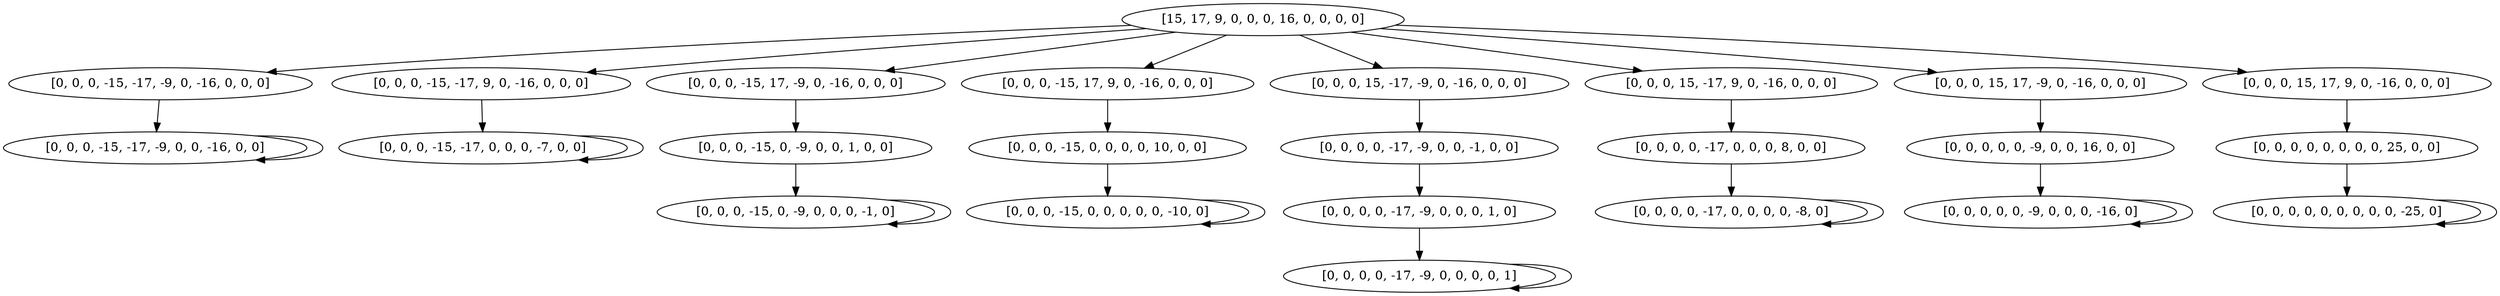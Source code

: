 digraph tree {
    "[15, 17, 9, 0, 0, 0, 16, 0, 0, 0, 0]";
    "[0, 0, 0, -15, -17, -9, 0, -16, 0, 0, 0]";
    "[0, 0, 0, -15, -17, -9, 0, 0, -16, 0, 0]";
    "[0, 0, 0, -15, -17, -9, 0, 0, -16, 0, 0]";
    "[0, 0, 0, -15, -17, 9, 0, -16, 0, 0, 0]";
    "[0, 0, 0, -15, -17, 0, 0, 0, -7, 0, 0]";
    "[0, 0, 0, -15, -17, 0, 0, 0, -7, 0, 0]";
    "[0, 0, 0, -15, 17, -9, 0, -16, 0, 0, 0]";
    "[0, 0, 0, -15, 0, -9, 0, 0, 1, 0, 0]";
    "[0, 0, 0, -15, 0, -9, 0, 0, 0, -1, 0]";
    "[0, 0, 0, -15, 0, -9, 0, 0, 0, -1, 0]";
    "[0, 0, 0, -15, 17, 9, 0, -16, 0, 0, 0]";
    "[0, 0, 0, -15, 0, 0, 0, 0, 10, 0, 0]";
    "[0, 0, 0, -15, 0, 0, 0, 0, 0, -10, 0]";
    "[0, 0, 0, -15, 0, 0, 0, 0, 0, -10, 0]";
    "[0, 0, 0, 15, -17, -9, 0, -16, 0, 0, 0]";
    "[0, 0, 0, 0, -17, -9, 0, 0, -1, 0, 0]";
    "[0, 0, 0, 0, -17, -9, 0, 0, 0, 1, 0]";
    "[0, 0, 0, 0, -17, -9, 0, 0, 0, 0, 1]";
    "[0, 0, 0, 0, -17, -9, 0, 0, 0, 0, 1]";
    "[0, 0, 0, 15, -17, 9, 0, -16, 0, 0, 0]";
    "[0, 0, 0, 0, -17, 0, 0, 0, 8, 0, 0]";
    "[0, 0, 0, 0, -17, 0, 0, 0, 0, -8, 0]";
    "[0, 0, 0, 0, -17, 0, 0, 0, 0, -8, 0]";
    "[0, 0, 0, 15, 17, -9, 0, -16, 0, 0, 0]";
    "[0, 0, 0, 0, 0, -9, 0, 0, 16, 0, 0]";
    "[0, 0, 0, 0, 0, -9, 0, 0, 0, -16, 0]";
    "[0, 0, 0, 0, 0, -9, 0, 0, 0, -16, 0]";
    "[0, 0, 0, 15, 17, 9, 0, -16, 0, 0, 0]";
    "[0, 0, 0, 0, 0, 0, 0, 0, 25, 0, 0]";
    "[0, 0, 0, 0, 0, 0, 0, 0, 0, -25, 0]";
    "[0, 0, 0, 0, 0, 0, 0, 0, 0, -25, 0]";
    "[15, 17, 9, 0, 0, 0, 16, 0, 0, 0, 0]" -> "[0, 0, 0, -15, -17, -9, 0, -16, 0, 0, 0]";
    "[15, 17, 9, 0, 0, 0, 16, 0, 0, 0, 0]" -> "[0, 0, 0, -15, -17, 9, 0, -16, 0, 0, 0]";
    "[15, 17, 9, 0, 0, 0, 16, 0, 0, 0, 0]" -> "[0, 0, 0, -15, 17, -9, 0, -16, 0, 0, 0]";
    "[15, 17, 9, 0, 0, 0, 16, 0, 0, 0, 0]" -> "[0, 0, 0, -15, 17, 9, 0, -16, 0, 0, 0]";
    "[15, 17, 9, 0, 0, 0, 16, 0, 0, 0, 0]" -> "[0, 0, 0, 15, -17, -9, 0, -16, 0, 0, 0]";
    "[15, 17, 9, 0, 0, 0, 16, 0, 0, 0, 0]" -> "[0, 0, 0, 15, -17, 9, 0, -16, 0, 0, 0]";
    "[15, 17, 9, 0, 0, 0, 16, 0, 0, 0, 0]" -> "[0, 0, 0, 15, 17, -9, 0, -16, 0, 0, 0]";
    "[15, 17, 9, 0, 0, 0, 16, 0, 0, 0, 0]" -> "[0, 0, 0, 15, 17, 9, 0, -16, 0, 0, 0]";
    "[0, 0, 0, -15, -17, -9, 0, -16, 0, 0, 0]" -> "[0, 0, 0, -15, -17, -9, 0, 0, -16, 0, 0]";
    "[0, 0, 0, -15, -17, -9, 0, 0, -16, 0, 0]" -> "[0, 0, 0, -15, -17, -9, 0, 0, -16, 0, 0]";
    "[0, 0, 0, -15, -17, 9, 0, -16, 0, 0, 0]" -> "[0, 0, 0, -15, -17, 0, 0, 0, -7, 0, 0]";
    "[0, 0, 0, -15, -17, 0, 0, 0, -7, 0, 0]" -> "[0, 0, 0, -15, -17, 0, 0, 0, -7, 0, 0]";
    "[0, 0, 0, -15, 17, -9, 0, -16, 0, 0, 0]" -> "[0, 0, 0, -15, 0, -9, 0, 0, 1, 0, 0]";
    "[0, 0, 0, -15, 0, -9, 0, 0, 1, 0, 0]" -> "[0, 0, 0, -15, 0, -9, 0, 0, 0, -1, 0]";
    "[0, 0, 0, -15, 0, -9, 0, 0, 0, -1, 0]" -> "[0, 0, 0, -15, 0, -9, 0, 0, 0, -1, 0]";
    "[0, 0, 0, -15, 17, 9, 0, -16, 0, 0, 0]" -> "[0, 0, 0, -15, 0, 0, 0, 0, 10, 0, 0]";
    "[0, 0, 0, -15, 0, 0, 0, 0, 10, 0, 0]" -> "[0, 0, 0, -15, 0, 0, 0, 0, 0, -10, 0]";
    "[0, 0, 0, -15, 0, 0, 0, 0, 0, -10, 0]" -> "[0, 0, 0, -15, 0, 0, 0, 0, 0, -10, 0]";
    "[0, 0, 0, 15, -17, -9, 0, -16, 0, 0, 0]" -> "[0, 0, 0, 0, -17, -9, 0, 0, -1, 0, 0]";
    "[0, 0, 0, 0, -17, -9, 0, 0, -1, 0, 0]" -> "[0, 0, 0, 0, -17, -9, 0, 0, 0, 1, 0]";
    "[0, 0, 0, 0, -17, -9, 0, 0, 0, 1, 0]" -> "[0, 0, 0, 0, -17, -9, 0, 0, 0, 0, 1]";
    "[0, 0, 0, 0, -17, -9, 0, 0, 0, 0, 1]" -> "[0, 0, 0, 0, -17, -9, 0, 0, 0, 0, 1]";
    "[0, 0, 0, 15, -17, 9, 0, -16, 0, 0, 0]" -> "[0, 0, 0, 0, -17, 0, 0, 0, 8, 0, 0]";
    "[0, 0, 0, 0, -17, 0, 0, 0, 8, 0, 0]" -> "[0, 0, 0, 0, -17, 0, 0, 0, 0, -8, 0]";
    "[0, 0, 0, 0, -17, 0, 0, 0, 0, -8, 0]" -> "[0, 0, 0, 0, -17, 0, 0, 0, 0, -8, 0]";
    "[0, 0, 0, 15, 17, -9, 0, -16, 0, 0, 0]" -> "[0, 0, 0, 0, 0, -9, 0, 0, 16, 0, 0]";
    "[0, 0, 0, 0, 0, -9, 0, 0, 16, 0, 0]" -> "[0, 0, 0, 0, 0, -9, 0, 0, 0, -16, 0]";
    "[0, 0, 0, 0, 0, -9, 0, 0, 0, -16, 0]" -> "[0, 0, 0, 0, 0, -9, 0, 0, 0, -16, 0]";
    "[0, 0, 0, 15, 17, 9, 0, -16, 0, 0, 0]" -> "[0, 0, 0, 0, 0, 0, 0, 0, 25, 0, 0]";
    "[0, 0, 0, 0, 0, 0, 0, 0, 25, 0, 0]" -> "[0, 0, 0, 0, 0, 0, 0, 0, 0, -25, 0]";
    "[0, 0, 0, 0, 0, 0, 0, 0, 0, -25, 0]" -> "[0, 0, 0, 0, 0, 0, 0, 0, 0, -25, 0]";
}
